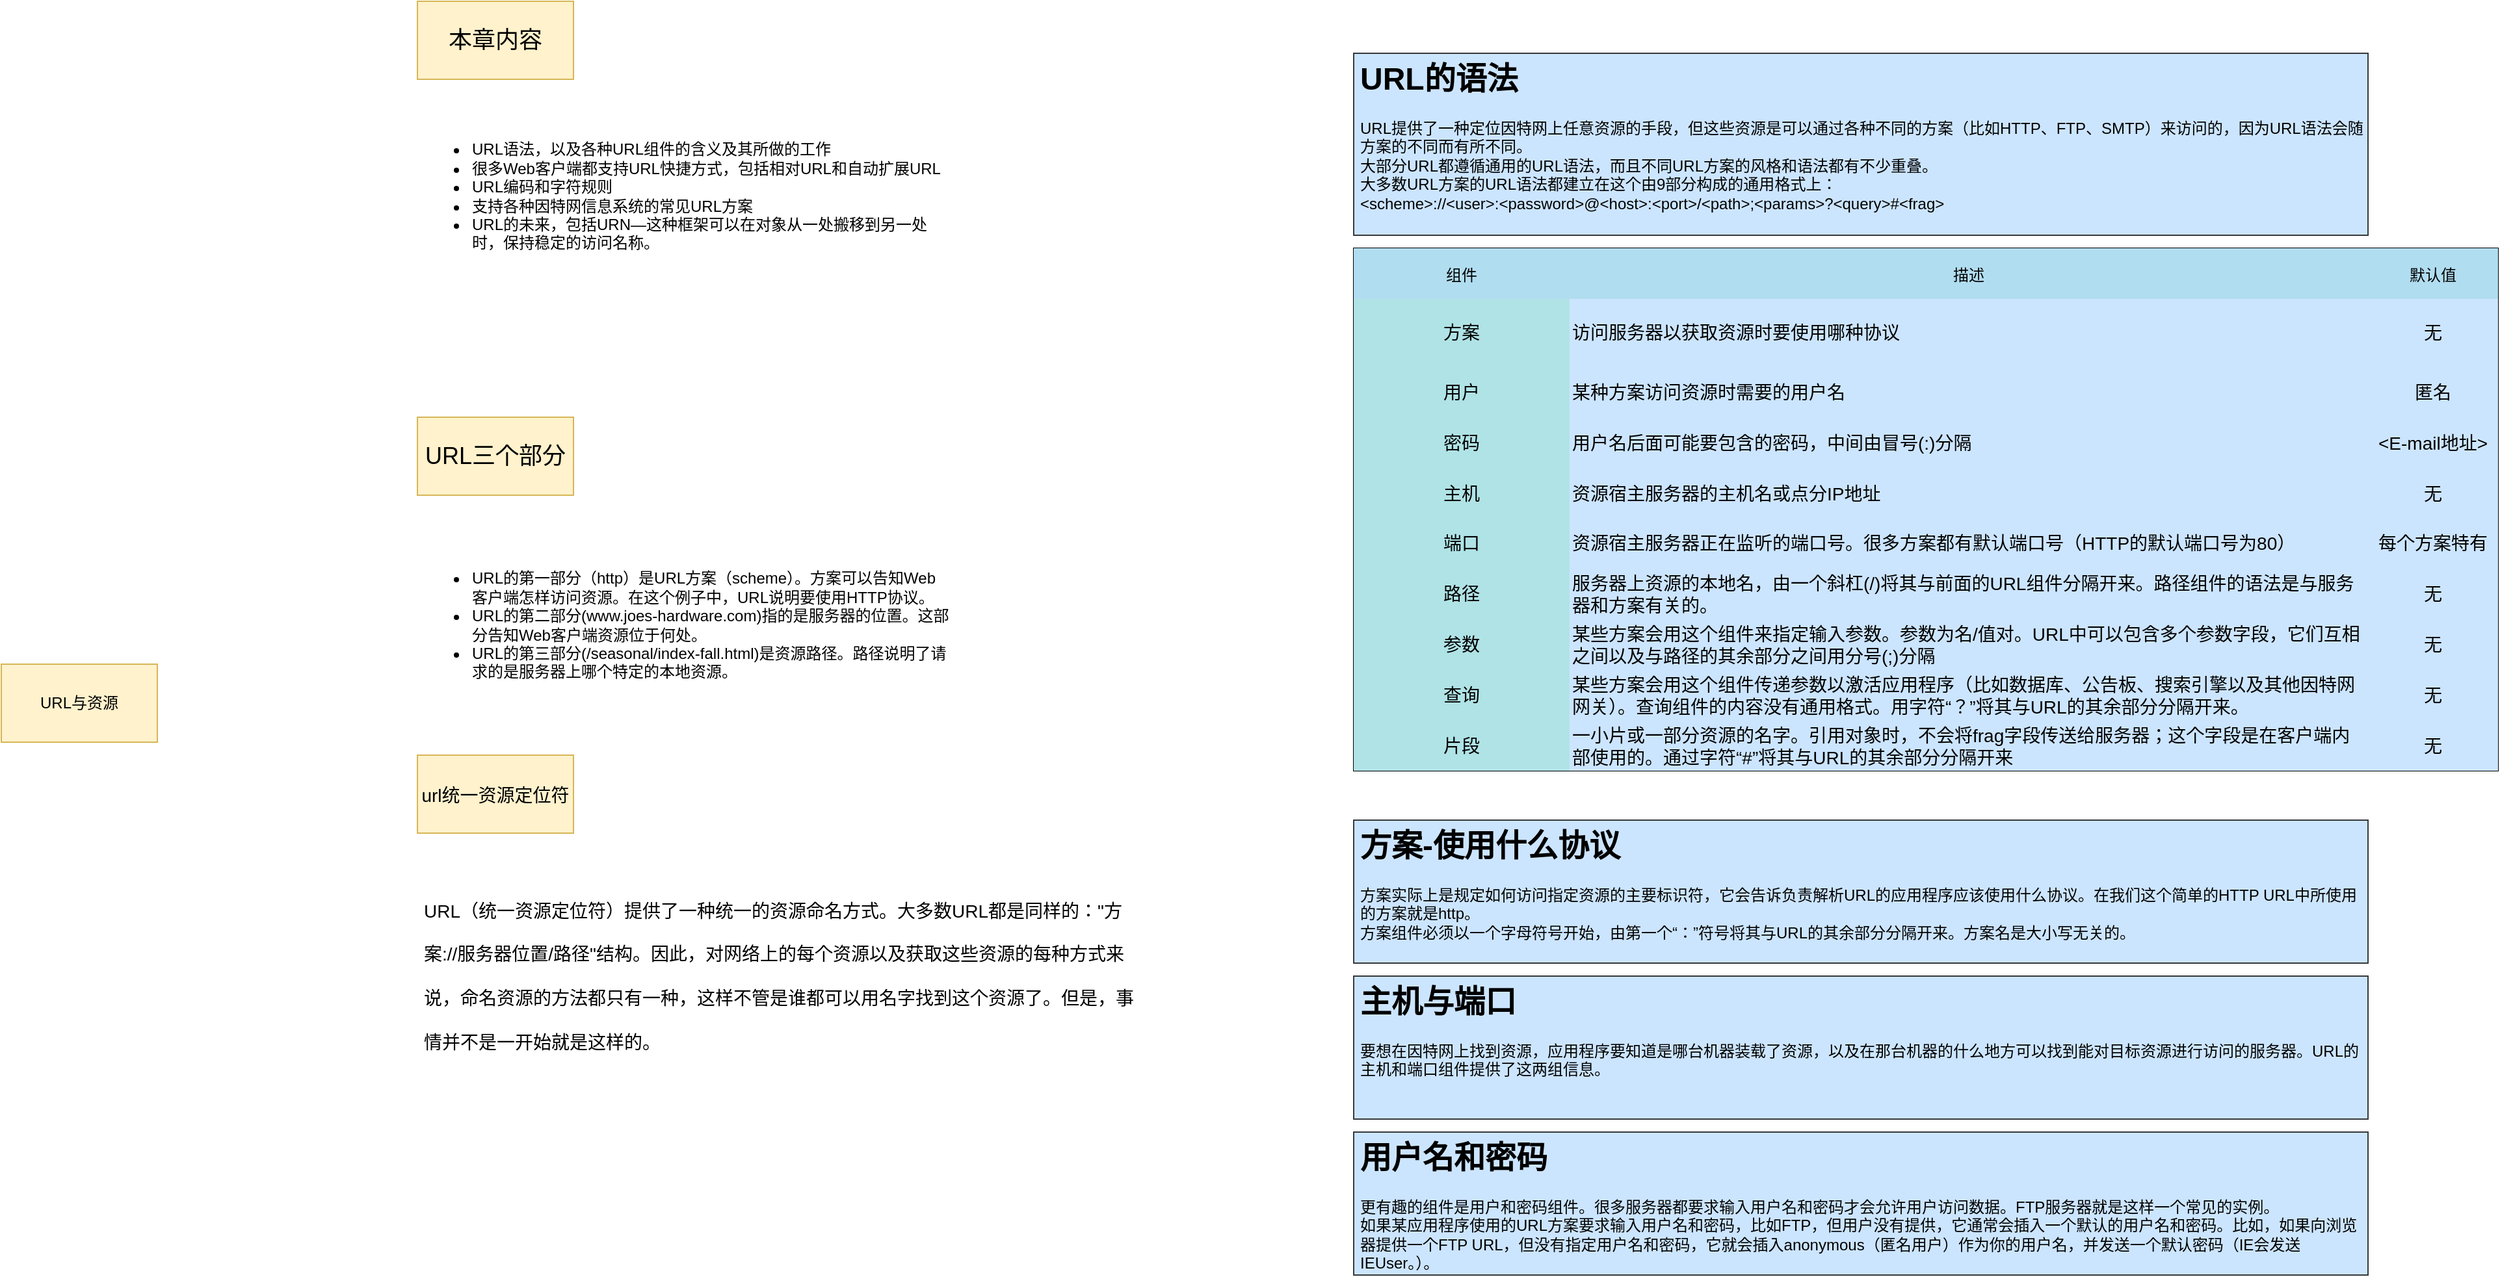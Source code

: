 <mxfile version="20.2.2" type="github">
  <diagram id="dQl33G91v_7WCRb5gb6H" name="第 1 页">
    <mxGraphModel dx="998" dy="521" grid="1" gridSize="10" guides="1" tooltips="1" connect="1" arrows="1" fold="1" page="1" pageScale="1" pageWidth="1920" pageHeight="1200" math="0" shadow="0">
      <root>
        <mxCell id="0" />
        <mxCell id="1" parent="0" />
        <mxCell id="yuBNwfh4JPZWKL3ttyxz-2" value="URL与资源" style="rounded=0;whiteSpace=wrap;html=1;fillColor=#fff2cc;strokeColor=#d6b656;" vertex="1" parent="1">
          <mxGeometry x="70" y="540" width="120" height="60" as="geometry" />
        </mxCell>
        <mxCell id="yuBNwfh4JPZWKL3ttyxz-5" value="&lt;ul&gt;&lt;li&gt;URL语法，以及各种URL组件的含义及其所做的工作&lt;/li&gt;&lt;li&gt;很多Web客户端都支持URL快捷方式，包括相对URL和自动扩展URL&lt;/li&gt;&lt;li&gt;URL编码和字符规则&lt;/li&gt;&lt;li&gt;支持各种因特网信息系统的常见URL方案&lt;/li&gt;&lt;li&gt;URL的未来，包括URN—这种框架可以在对象从一处搬移到另一处时，保持稳定的访问名称。&lt;/li&gt;&lt;/ul&gt;" style="text;strokeColor=none;fillColor=none;html=1;whiteSpace=wrap;verticalAlign=middle;overflow=hidden;" vertex="1" parent="1">
          <mxGeometry x="390" y="110" width="410" height="140" as="geometry" />
        </mxCell>
        <mxCell id="yuBNwfh4JPZWKL3ttyxz-6" value="&lt;font style=&quot;font-size: 18px;&quot;&gt;本章内容&lt;/font&gt;" style="rounded=0;whiteSpace=wrap;html=1;fillColor=#fff2cc;strokeColor=#d6b656;" vertex="1" parent="1">
          <mxGeometry x="390" y="30" width="120" height="60" as="geometry" />
        </mxCell>
        <mxCell id="yuBNwfh4JPZWKL3ttyxz-7" value="&lt;ul&gt;&lt;li&gt;URL的第一部分（http）是URL方案（scheme）。方案可以告知Web客户端怎样访问资源。在这个例子中，URL说明要使用HTTP协议。&lt;/li&gt;&lt;li&gt;URL的第二部分(www.joes-hardware.com)指的是服务器的位置。这部分告知Web客户端资源位于何处。&lt;/li&gt;&lt;li&gt;URL的第三部分(/seasonal/index-fall.html)是资源路径。路径说明了请求的是服务器上哪个特定的本地资源。&lt;/li&gt;&lt;/ul&gt;" style="text;strokeColor=none;fillColor=none;html=1;whiteSpace=wrap;verticalAlign=middle;overflow=hidden;" vertex="1" parent="1">
          <mxGeometry x="390" y="440" width="410" height="140" as="geometry" />
        </mxCell>
        <mxCell id="yuBNwfh4JPZWKL3ttyxz-8" value="&lt;font style=&quot;font-size: 18px;&quot;&gt;URL三个部分&lt;/font&gt;" style="rounded=0;whiteSpace=wrap;html=1;fillColor=#fff2cc;strokeColor=#d6b656;" vertex="1" parent="1">
          <mxGeometry x="390" y="350" width="120" height="60" as="geometry" />
        </mxCell>
        <mxCell id="yuBNwfh4JPZWKL3ttyxz-9" value="&lt;font style=&quot;font-size: 14px;&quot;&gt;url统一资源定位符&lt;/font&gt;" style="rounded=0;whiteSpace=wrap;html=1;fontSize=18;fillColor=#fff2cc;strokeColor=#d6b656;" vertex="1" parent="1">
          <mxGeometry x="390" y="610" width="120" height="60" as="geometry" />
        </mxCell>
        <mxCell id="yuBNwfh4JPZWKL3ttyxz-10" value="&lt;h1&gt;&lt;span style=&quot;background-color: initial; font-size: 14px; font-weight: normal;&quot;&gt;URL（统一资源定位符）提供了一种统一的资源命名方式。大多数URL都是同样的：&quot;方案://服务器位置/路径&quot;结构。因此，对网络上的每个资源以及获取这些资源的每种方式来说，命名资源的方法都只有一种，这样不管是谁都可以用名字找到这个资源了。但是，事情并不是一开始就是这样的。&lt;/span&gt;&lt;br&gt;&lt;/h1&gt;" style="text;html=1;strokeColor=none;fillColor=none;spacing=5;spacingTop=-20;whiteSpace=wrap;overflow=hidden;rounded=0;fontSize=14;" vertex="1" parent="1">
          <mxGeometry x="390" y="700" width="560" height="160" as="geometry" />
        </mxCell>
        <mxCell id="yuBNwfh4JPZWKL3ttyxz-15" value="" style="shape=table;html=1;whiteSpace=wrap;startSize=0;container=1;collapsible=0;childLayout=tableLayout;fontSize=14;" vertex="1" parent="1">
          <mxGeometry x="1110" y="220" width="880" height="402" as="geometry" />
        </mxCell>
        <mxCell id="yuBNwfh4JPZWKL3ttyxz-16" value="" style="shape=tableRow;horizontal=0;startSize=0;swimlaneHead=0;swimlaneBody=0;top=0;left=0;bottom=0;right=0;collapsible=0;dropTarget=0;fillColor=none;points=[[0,0.5],[1,0.5]];portConstraint=eastwest;fontSize=14;" vertex="1" parent="yuBNwfh4JPZWKL3ttyxz-15">
          <mxGeometry width="880" height="39" as="geometry" />
        </mxCell>
        <mxCell id="yuBNwfh4JPZWKL3ttyxz-17" value="&lt;font style=&quot;font-size: 12px;&quot;&gt;组件&lt;/font&gt;" style="shape=partialRectangle;html=1;whiteSpace=wrap;connectable=0;fillColor=#b1ddf0;top=0;left=0;bottom=0;right=0;overflow=hidden;fontSize=14;strokeColor=#10739e;" vertex="1" parent="yuBNwfh4JPZWKL3ttyxz-16">
          <mxGeometry width="166" height="39" as="geometry">
            <mxRectangle width="166" height="39" as="alternateBounds" />
          </mxGeometry>
        </mxCell>
        <mxCell id="yuBNwfh4JPZWKL3ttyxz-18" value="&lt;font style=&quot;font-size: 12px;&quot;&gt;描述&lt;/font&gt;" style="shape=partialRectangle;html=1;whiteSpace=wrap;connectable=0;fillColor=#b1ddf0;top=0;left=0;bottom=0;right=0;overflow=hidden;fontSize=14;strokeColor=#10739e;" vertex="1" parent="yuBNwfh4JPZWKL3ttyxz-16">
          <mxGeometry x="166" width="614" height="39" as="geometry">
            <mxRectangle width="614" height="39" as="alternateBounds" />
          </mxGeometry>
        </mxCell>
        <mxCell id="yuBNwfh4JPZWKL3ttyxz-19" value="&lt;font style=&quot;font-size: 12px;&quot;&gt;默认值&lt;/font&gt;" style="shape=partialRectangle;html=1;whiteSpace=wrap;connectable=0;fillColor=#b1ddf0;top=0;left=0;bottom=0;right=0;overflow=hidden;fontSize=14;strokeColor=#10739e;" vertex="1" parent="yuBNwfh4JPZWKL3ttyxz-16">
          <mxGeometry x="780" width="100" height="39" as="geometry">
            <mxRectangle width="100" height="39" as="alternateBounds" />
          </mxGeometry>
        </mxCell>
        <mxCell id="yuBNwfh4JPZWKL3ttyxz-20" value="" style="shape=tableRow;horizontal=0;startSize=0;swimlaneHead=0;swimlaneBody=0;top=0;left=0;bottom=0;right=0;collapsible=0;dropTarget=0;fillColor=none;points=[[0,0.5],[1,0.5]];portConstraint=eastwest;fontSize=14;" vertex="1" parent="yuBNwfh4JPZWKL3ttyxz-15">
          <mxGeometry y="39" width="880" height="51" as="geometry" />
        </mxCell>
        <mxCell id="yuBNwfh4JPZWKL3ttyxz-21" value="方案" style="shape=partialRectangle;html=1;whiteSpace=wrap;connectable=0;fillColor=#b0e3e6;top=0;left=0;bottom=0;right=0;overflow=hidden;fontSize=14;align=center;strokeColor=#0e8088;" vertex="1" parent="yuBNwfh4JPZWKL3ttyxz-20">
          <mxGeometry width="166" height="51" as="geometry">
            <mxRectangle width="166" height="51" as="alternateBounds" />
          </mxGeometry>
        </mxCell>
        <mxCell id="yuBNwfh4JPZWKL3ttyxz-22" value="&lt;p&gt;访问服务器以获取资源时要使用哪种协议&lt;/p&gt;" style="shape=partialRectangle;html=1;whiteSpace=wrap;connectable=0;fillColor=#cce5ff;top=0;left=0;bottom=0;right=0;overflow=hidden;fontSize=14;align=left;strokeColor=#36393d;" vertex="1" parent="yuBNwfh4JPZWKL3ttyxz-20">
          <mxGeometry x="166" width="614" height="51" as="geometry">
            <mxRectangle width="614" height="51" as="alternateBounds" />
          </mxGeometry>
        </mxCell>
        <mxCell id="yuBNwfh4JPZWKL3ttyxz-23" value="无" style="shape=partialRectangle;html=1;whiteSpace=wrap;connectable=0;fillColor=#cce5ff;top=0;left=0;bottom=0;right=0;overflow=hidden;fontSize=14;strokeColor=#36393d;" vertex="1" parent="yuBNwfh4JPZWKL3ttyxz-20">
          <mxGeometry x="780" width="100" height="51" as="geometry">
            <mxRectangle width="100" height="51" as="alternateBounds" />
          </mxGeometry>
        </mxCell>
        <mxCell id="yuBNwfh4JPZWKL3ttyxz-28" style="shape=tableRow;horizontal=0;startSize=0;swimlaneHead=0;swimlaneBody=0;top=0;left=0;bottom=0;right=0;collapsible=0;dropTarget=0;fillColor=none;points=[[0,0.5],[1,0.5]];portConstraint=eastwest;fontSize=14;" vertex="1" parent="yuBNwfh4JPZWKL3ttyxz-15">
          <mxGeometry y="90" width="880" height="41" as="geometry" />
        </mxCell>
        <mxCell id="yuBNwfh4JPZWKL3ttyxz-29" value="用户" style="shape=partialRectangle;html=1;whiteSpace=wrap;connectable=0;fillColor=#b0e3e6;top=0;left=0;bottom=0;right=0;overflow=hidden;fontSize=14;strokeColor=#0e8088;" vertex="1" parent="yuBNwfh4JPZWKL3ttyxz-28">
          <mxGeometry width="166" height="41" as="geometry">
            <mxRectangle width="166" height="41" as="alternateBounds" />
          </mxGeometry>
        </mxCell>
        <mxCell id="yuBNwfh4JPZWKL3ttyxz-30" value="某种方案访问资源时需要的用户名" style="shape=partialRectangle;html=1;whiteSpace=wrap;connectable=0;fillColor=#cce5ff;top=0;left=0;bottom=0;right=0;overflow=hidden;fontSize=14;align=left;strokeColor=#36393d;" vertex="1" parent="yuBNwfh4JPZWKL3ttyxz-28">
          <mxGeometry x="166" width="614" height="41" as="geometry">
            <mxRectangle width="614" height="41" as="alternateBounds" />
          </mxGeometry>
        </mxCell>
        <mxCell id="yuBNwfh4JPZWKL3ttyxz-31" value="匿名" style="shape=partialRectangle;html=1;whiteSpace=wrap;connectable=0;fillColor=#cce5ff;top=0;left=0;bottom=0;right=0;overflow=hidden;pointerEvents=1;fontSize=14;strokeColor=#36393d;" vertex="1" parent="yuBNwfh4JPZWKL3ttyxz-28">
          <mxGeometry x="780" width="100" height="41" as="geometry">
            <mxRectangle width="100" height="41" as="alternateBounds" />
          </mxGeometry>
        </mxCell>
        <mxCell id="yuBNwfh4JPZWKL3ttyxz-32" style="shape=tableRow;horizontal=0;startSize=0;swimlaneHead=0;swimlaneBody=0;top=0;left=0;bottom=0;right=0;collapsible=0;dropTarget=0;fillColor=none;points=[[0,0.5],[1,0.5]];portConstraint=eastwest;fontSize=14;" vertex="1" parent="yuBNwfh4JPZWKL3ttyxz-15">
          <mxGeometry y="131" width="880" height="38" as="geometry" />
        </mxCell>
        <mxCell id="yuBNwfh4JPZWKL3ttyxz-33" value="密码" style="shape=partialRectangle;html=1;whiteSpace=wrap;connectable=0;fillColor=#b0e3e6;top=0;left=0;bottom=0;right=0;overflow=hidden;fontSize=14;strokeColor=#0e8088;" vertex="1" parent="yuBNwfh4JPZWKL3ttyxz-32">
          <mxGeometry width="166" height="38" as="geometry">
            <mxRectangle width="166" height="38" as="alternateBounds" />
          </mxGeometry>
        </mxCell>
        <mxCell id="yuBNwfh4JPZWKL3ttyxz-34" value="用户名后面可能要包含的密码，中间由冒号(:)分隔" style="shape=partialRectangle;html=1;whiteSpace=wrap;connectable=0;fillColor=#cce5ff;top=0;left=0;bottom=0;right=0;overflow=hidden;fontSize=14;align=left;strokeColor=#36393d;" vertex="1" parent="yuBNwfh4JPZWKL3ttyxz-32">
          <mxGeometry x="166" width="614" height="38" as="geometry">
            <mxRectangle width="614" height="38" as="alternateBounds" />
          </mxGeometry>
        </mxCell>
        <mxCell id="yuBNwfh4JPZWKL3ttyxz-35" value="&amp;lt;E-mail地址&amp;gt;" style="shape=partialRectangle;html=1;whiteSpace=wrap;connectable=0;fillColor=#cce5ff;top=0;left=0;bottom=0;right=0;overflow=hidden;pointerEvents=1;fontSize=14;strokeColor=#36393d;" vertex="1" parent="yuBNwfh4JPZWKL3ttyxz-32">
          <mxGeometry x="780" width="100" height="38" as="geometry">
            <mxRectangle width="100" height="38" as="alternateBounds" />
          </mxGeometry>
        </mxCell>
        <mxCell id="yuBNwfh4JPZWKL3ttyxz-36" style="shape=tableRow;horizontal=0;startSize=0;swimlaneHead=0;swimlaneBody=0;top=0;left=0;bottom=0;right=0;collapsible=0;dropTarget=0;fillColor=none;points=[[0,0.5],[1,0.5]];portConstraint=eastwest;fontSize=14;" vertex="1" parent="yuBNwfh4JPZWKL3ttyxz-15">
          <mxGeometry y="169" width="880" height="39" as="geometry" />
        </mxCell>
        <mxCell id="yuBNwfh4JPZWKL3ttyxz-37" value="主机" style="shape=partialRectangle;html=1;whiteSpace=wrap;connectable=0;fillColor=#b0e3e6;top=0;left=0;bottom=0;right=0;overflow=hidden;fontSize=14;strokeColor=#0e8088;" vertex="1" parent="yuBNwfh4JPZWKL3ttyxz-36">
          <mxGeometry width="166" height="39" as="geometry">
            <mxRectangle width="166" height="39" as="alternateBounds" />
          </mxGeometry>
        </mxCell>
        <mxCell id="yuBNwfh4JPZWKL3ttyxz-38" value="资源宿主服务器的主机名或点分IP地址" style="shape=partialRectangle;html=1;whiteSpace=wrap;connectable=0;fillColor=#cce5ff;top=0;left=0;bottom=0;right=0;overflow=hidden;fontSize=14;align=left;strokeColor=#36393d;" vertex="1" parent="yuBNwfh4JPZWKL3ttyxz-36">
          <mxGeometry x="166" width="614" height="39" as="geometry">
            <mxRectangle width="614" height="39" as="alternateBounds" />
          </mxGeometry>
        </mxCell>
        <mxCell id="yuBNwfh4JPZWKL3ttyxz-39" value="无" style="shape=partialRectangle;html=1;whiteSpace=wrap;connectable=0;fillColor=#cce5ff;top=0;left=0;bottom=0;right=0;overflow=hidden;pointerEvents=1;fontSize=14;strokeColor=#36393d;" vertex="1" parent="yuBNwfh4JPZWKL3ttyxz-36">
          <mxGeometry x="780" width="100" height="39" as="geometry">
            <mxRectangle width="100" height="39" as="alternateBounds" />
          </mxGeometry>
        </mxCell>
        <mxCell id="yuBNwfh4JPZWKL3ttyxz-40" style="shape=tableRow;horizontal=0;startSize=0;swimlaneHead=0;swimlaneBody=0;top=0;left=0;bottom=0;right=0;collapsible=0;dropTarget=0;fillColor=none;points=[[0,0.5],[1,0.5]];portConstraint=eastwest;fontSize=14;" vertex="1" parent="yuBNwfh4JPZWKL3ttyxz-15">
          <mxGeometry y="208" width="880" height="38" as="geometry" />
        </mxCell>
        <mxCell id="yuBNwfh4JPZWKL3ttyxz-41" value="端口" style="shape=partialRectangle;html=1;whiteSpace=wrap;connectable=0;fillColor=#b0e3e6;top=0;left=0;bottom=0;right=0;overflow=hidden;fontSize=14;strokeColor=#0e8088;" vertex="1" parent="yuBNwfh4JPZWKL3ttyxz-40">
          <mxGeometry width="166" height="38" as="geometry">
            <mxRectangle width="166" height="38" as="alternateBounds" />
          </mxGeometry>
        </mxCell>
        <mxCell id="yuBNwfh4JPZWKL3ttyxz-42" value="资源宿主服务器正在监听的端口号。很多方案都有默认端口号（HTTP的默认端口号为80）" style="shape=partialRectangle;html=1;whiteSpace=wrap;connectable=0;fillColor=#cce5ff;top=0;left=0;bottom=0;right=0;overflow=hidden;fontSize=14;align=left;strokeColor=#36393d;" vertex="1" parent="yuBNwfh4JPZWKL3ttyxz-40">
          <mxGeometry x="166" width="614" height="38" as="geometry">
            <mxRectangle width="614" height="38" as="alternateBounds" />
          </mxGeometry>
        </mxCell>
        <mxCell id="yuBNwfh4JPZWKL3ttyxz-43" value="每个方案特有" style="shape=partialRectangle;html=1;whiteSpace=wrap;connectable=0;fillColor=#cce5ff;top=0;left=0;bottom=0;right=0;overflow=hidden;pointerEvents=1;fontSize=14;strokeColor=#36393d;" vertex="1" parent="yuBNwfh4JPZWKL3ttyxz-40">
          <mxGeometry x="780" width="100" height="38" as="geometry">
            <mxRectangle width="100" height="38" as="alternateBounds" />
          </mxGeometry>
        </mxCell>
        <mxCell id="yuBNwfh4JPZWKL3ttyxz-24" value="" style="shape=tableRow;horizontal=0;startSize=0;swimlaneHead=0;swimlaneBody=0;top=0;left=0;bottom=0;right=0;collapsible=0;dropTarget=0;fillColor=none;points=[[0,0.5],[1,0.5]];portConstraint=eastwest;fontSize=14;" vertex="1" parent="yuBNwfh4JPZWKL3ttyxz-15">
          <mxGeometry y="246" width="880" height="39" as="geometry" />
        </mxCell>
        <mxCell id="yuBNwfh4JPZWKL3ttyxz-25" value="路径" style="shape=partialRectangle;html=1;whiteSpace=wrap;connectable=0;fillColor=#b0e3e6;top=0;left=0;bottom=0;right=0;overflow=hidden;fontSize=14;strokeColor=#0e8088;" vertex="1" parent="yuBNwfh4JPZWKL3ttyxz-24">
          <mxGeometry width="166" height="39" as="geometry">
            <mxRectangle width="166" height="39" as="alternateBounds" />
          </mxGeometry>
        </mxCell>
        <mxCell id="yuBNwfh4JPZWKL3ttyxz-26" value="服务器上资源的本地名，由一个斜杠(/)将其与前面的URL组件分隔开来。路径组件的语法是与服务器和方案有关的。" style="shape=partialRectangle;html=1;whiteSpace=wrap;connectable=0;fillColor=#cce5ff;top=0;left=0;bottom=0;right=0;overflow=hidden;fontSize=14;align=left;strokeColor=#36393d;" vertex="1" parent="yuBNwfh4JPZWKL3ttyxz-24">
          <mxGeometry x="166" width="614" height="39" as="geometry">
            <mxRectangle width="614" height="39" as="alternateBounds" />
          </mxGeometry>
        </mxCell>
        <mxCell id="yuBNwfh4JPZWKL3ttyxz-27" value="无" style="shape=partialRectangle;html=1;whiteSpace=wrap;connectable=0;fillColor=#cce5ff;top=0;left=0;bottom=0;right=0;overflow=hidden;pointerEvents=1;fontSize=14;strokeColor=#36393d;" vertex="1" parent="yuBNwfh4JPZWKL3ttyxz-24">
          <mxGeometry x="780" width="100" height="39" as="geometry">
            <mxRectangle width="100" height="39" as="alternateBounds" />
          </mxGeometry>
        </mxCell>
        <mxCell id="yuBNwfh4JPZWKL3ttyxz-56" style="shape=tableRow;horizontal=0;startSize=0;swimlaneHead=0;swimlaneBody=0;top=0;left=0;bottom=0;right=0;collapsible=0;dropTarget=0;fillColor=none;points=[[0,0.5],[1,0.5]];portConstraint=eastwest;fontSize=14;" vertex="1" parent="yuBNwfh4JPZWKL3ttyxz-15">
          <mxGeometry y="285" width="880" height="39" as="geometry" />
        </mxCell>
        <mxCell id="yuBNwfh4JPZWKL3ttyxz-57" value="参数" style="shape=partialRectangle;html=1;whiteSpace=wrap;connectable=0;fillColor=#b0e3e6;top=0;left=0;bottom=0;right=0;overflow=hidden;fontSize=14;strokeColor=#0e8088;" vertex="1" parent="yuBNwfh4JPZWKL3ttyxz-56">
          <mxGeometry width="166" height="39" as="geometry">
            <mxRectangle width="166" height="39" as="alternateBounds" />
          </mxGeometry>
        </mxCell>
        <mxCell id="yuBNwfh4JPZWKL3ttyxz-58" value="某些方案会用这个组件来指定输入参数。参数为名/值对。URL中可以包含多个参数字段，它们互相之间以及与路径的其余部分之间用分号(;)分隔" style="shape=partialRectangle;html=1;whiteSpace=wrap;connectable=0;fillColor=#cce5ff;top=0;left=0;bottom=0;right=0;overflow=hidden;fontSize=14;strokeColor=#36393d;align=left;" vertex="1" parent="yuBNwfh4JPZWKL3ttyxz-56">
          <mxGeometry x="166" width="614" height="39" as="geometry">
            <mxRectangle width="614" height="39" as="alternateBounds" />
          </mxGeometry>
        </mxCell>
        <mxCell id="yuBNwfh4JPZWKL3ttyxz-59" value="无" style="shape=partialRectangle;html=1;whiteSpace=wrap;connectable=0;fillColor=#cce5ff;top=0;left=0;bottom=0;right=0;overflow=hidden;pointerEvents=1;fontSize=14;strokeColor=#36393d;" vertex="1" parent="yuBNwfh4JPZWKL3ttyxz-56">
          <mxGeometry x="780" width="100" height="39" as="geometry">
            <mxRectangle width="100" height="39" as="alternateBounds" />
          </mxGeometry>
        </mxCell>
        <mxCell id="yuBNwfh4JPZWKL3ttyxz-52" style="shape=tableRow;horizontal=0;startSize=0;swimlaneHead=0;swimlaneBody=0;top=0;left=0;bottom=0;right=0;collapsible=0;dropTarget=0;fillColor=none;points=[[0,0.5],[1,0.5]];portConstraint=eastwest;fontSize=14;" vertex="1" parent="yuBNwfh4JPZWKL3ttyxz-15">
          <mxGeometry y="324" width="880" height="39" as="geometry" />
        </mxCell>
        <mxCell id="yuBNwfh4JPZWKL3ttyxz-53" value="查询" style="shape=partialRectangle;html=1;whiteSpace=wrap;connectable=0;fillColor=#b0e3e6;top=0;left=0;bottom=0;right=0;overflow=hidden;fontSize=14;strokeColor=#0e8088;" vertex="1" parent="yuBNwfh4JPZWKL3ttyxz-52">
          <mxGeometry width="166" height="39" as="geometry">
            <mxRectangle width="166" height="39" as="alternateBounds" />
          </mxGeometry>
        </mxCell>
        <mxCell id="yuBNwfh4JPZWKL3ttyxz-54" value="某些方案会用这个组件传递参数以激活应用程序（比如数据库、公告板、搜索引擎以及其他因特网网关）。查询组件的内容没有通用格式。用字符“？”将其与URL的其余部分分隔开来。" style="shape=partialRectangle;html=1;whiteSpace=wrap;connectable=0;fillColor=#cce5ff;top=0;left=0;bottom=0;right=0;overflow=hidden;fontSize=14;strokeColor=#36393d;align=left;" vertex="1" parent="yuBNwfh4JPZWKL3ttyxz-52">
          <mxGeometry x="166" width="614" height="39" as="geometry">
            <mxRectangle width="614" height="39" as="alternateBounds" />
          </mxGeometry>
        </mxCell>
        <mxCell id="yuBNwfh4JPZWKL3ttyxz-55" value="无" style="shape=partialRectangle;html=1;whiteSpace=wrap;connectable=0;fillColor=#cce5ff;top=0;left=0;bottom=0;right=0;overflow=hidden;pointerEvents=1;fontSize=14;strokeColor=#36393d;" vertex="1" parent="yuBNwfh4JPZWKL3ttyxz-52">
          <mxGeometry x="780" width="100" height="39" as="geometry">
            <mxRectangle width="100" height="39" as="alternateBounds" />
          </mxGeometry>
        </mxCell>
        <mxCell id="yuBNwfh4JPZWKL3ttyxz-48" style="shape=tableRow;horizontal=0;startSize=0;swimlaneHead=0;swimlaneBody=0;top=0;left=0;bottom=0;right=0;collapsible=0;dropTarget=0;fillColor=none;points=[[0,0.5],[1,0.5]];portConstraint=eastwest;fontSize=14;" vertex="1" parent="yuBNwfh4JPZWKL3ttyxz-15">
          <mxGeometry y="363" width="880" height="39" as="geometry" />
        </mxCell>
        <mxCell id="yuBNwfh4JPZWKL3ttyxz-49" value="片段" style="shape=partialRectangle;html=1;whiteSpace=wrap;connectable=0;fillColor=#b0e3e6;top=0;left=0;bottom=0;right=0;overflow=hidden;fontSize=14;strokeColor=#0e8088;" vertex="1" parent="yuBNwfh4JPZWKL3ttyxz-48">
          <mxGeometry width="166" height="39" as="geometry">
            <mxRectangle width="166" height="39" as="alternateBounds" />
          </mxGeometry>
        </mxCell>
        <mxCell id="yuBNwfh4JPZWKL3ttyxz-50" value="一小片或一部分资源的名字。引用对象时，不会将frag字段传送给服务器；这个字段是在客户端内部使用的。通过字符“#”将其与URL的其余部分分隔开来" style="shape=partialRectangle;html=1;whiteSpace=wrap;connectable=0;fillColor=#cce5ff;top=0;left=0;bottom=0;right=0;overflow=hidden;fontSize=14;strokeColor=#36393d;align=left;" vertex="1" parent="yuBNwfh4JPZWKL3ttyxz-48">
          <mxGeometry x="166" width="614" height="39" as="geometry">
            <mxRectangle width="614" height="39" as="alternateBounds" />
          </mxGeometry>
        </mxCell>
        <mxCell id="yuBNwfh4JPZWKL3ttyxz-51" value="无" style="shape=partialRectangle;html=1;whiteSpace=wrap;connectable=0;fillColor=#cce5ff;top=0;left=0;bottom=0;right=0;overflow=hidden;pointerEvents=1;fontSize=14;strokeColor=#36393d;" vertex="1" parent="yuBNwfh4JPZWKL3ttyxz-48">
          <mxGeometry x="780" width="100" height="39" as="geometry">
            <mxRectangle width="100" height="39" as="alternateBounds" />
          </mxGeometry>
        </mxCell>
        <mxCell id="yuBNwfh4JPZWKL3ttyxz-60" value="&lt;h1&gt;URL的语法&lt;/h1&gt;&lt;div&gt;URL提供了一种定位因特网上任意资源的手段，但这些资源是可以通过各种不同的方案（比如HTTP、FTP、SMTP）来访问的，因为URL语法会随方案的不同而有所不同。&lt;/div&gt;&lt;div&gt;大部分URL都遵循通用的URL语法，而且不同URL方案的风格和语法都有不少重叠。&lt;/div&gt;&lt;div&gt;大多数URL方案的URL语法都建立在这个由9部分构成的通用格式上：&lt;/div&gt;&lt;div&gt;&amp;lt;scheme&amp;gt;://&amp;lt;user&amp;gt;:&amp;lt;password&amp;gt;@&amp;lt;host&amp;gt;:&amp;lt;port&amp;gt;/&amp;lt;path&amp;gt;;&amp;lt;params&amp;gt;?&amp;lt;query&amp;gt;#&amp;lt;frag&amp;gt;&lt;/div&gt;" style="text;html=1;strokeColor=#36393d;fillColor=#cce5ff;spacing=5;spacingTop=-20;whiteSpace=wrap;overflow=hidden;rounded=0;fontSize=12;" vertex="1" parent="1">
          <mxGeometry x="1110" y="70" width="780" height="140" as="geometry" />
        </mxCell>
        <mxCell id="yuBNwfh4JPZWKL3ttyxz-61" value="&lt;h1&gt;方案-使用什么协议&lt;/h1&gt;&lt;div&gt;方案实际上是规定如何访问指定资源的主要标识符，它会告诉负责解析URL的应用程序应该使用什么协议。在我们这个简单的HTTP URL中所使用的方案就是http。&lt;/div&gt;&lt;div&gt;方案组件必须以一个字母符号开始，由第一个“：”符号将其与URL的其余部分分隔开来。方案名是大小写无关的。&lt;/div&gt;" style="text;html=1;strokeColor=#36393d;fillColor=#cce5ff;spacing=5;spacingTop=-20;whiteSpace=wrap;overflow=hidden;rounded=0;fontSize=12;" vertex="1" parent="1">
          <mxGeometry x="1110" y="660" width="780" height="110" as="geometry" />
        </mxCell>
        <mxCell id="yuBNwfh4JPZWKL3ttyxz-62" value="&lt;h1&gt;主机与端口&lt;/h1&gt;&lt;div&gt;要想在因特网上找到资源，应用程序要知道是哪台机器装载了资源，以及在那台机器的什么地方可以找到能对目标资源进行访问的服务器。URL的主机和端口组件提供了这两组信息。&lt;/div&gt;" style="text;html=1;strokeColor=#36393d;fillColor=#cce5ff;spacing=5;spacingTop=-20;whiteSpace=wrap;overflow=hidden;rounded=0;fontSize=12;" vertex="1" parent="1">
          <mxGeometry x="1110" y="780" width="780" height="110" as="geometry" />
        </mxCell>
        <mxCell id="yuBNwfh4JPZWKL3ttyxz-63" value="&lt;h1&gt;用户名和密码&lt;/h1&gt;&lt;div&gt;更有趣的组件是用户和密码组件。很多服务器都要求输入用户名和密码才会允许用户访问数据。FTP服务器就是这样一个常见的实例。&lt;/div&gt;&lt;div&gt;如果某应用程序使用的URL方案要求输入用户名和密码，比如FTP，但用户没有提供，它通常会插入一个默认的用户名和密码。比如，如果向浏览器提供一个FTP URL，但没有指定用户名和密码，它就会插入anonymous（匿名用户）作为你的用户名，并发送一个默认密码（IE会发送IEUser。）。&lt;/div&gt;" style="text;html=1;strokeColor=#36393d;fillColor=#cce5ff;spacing=5;spacingTop=-20;whiteSpace=wrap;overflow=hidden;rounded=0;fontSize=12;" vertex="1" parent="1">
          <mxGeometry x="1110" y="900" width="780" height="110" as="geometry" />
        </mxCell>
      </root>
    </mxGraphModel>
  </diagram>
</mxfile>
